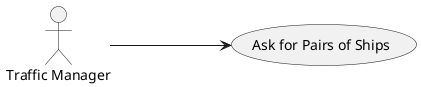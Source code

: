 @startuml
'https://plantuml.com/use-case-diagram

left to right direction

:Traffic Manager: as TM
(Ask for Pairs of Ships) as (Use)

TM ---> (Use)

@enduml